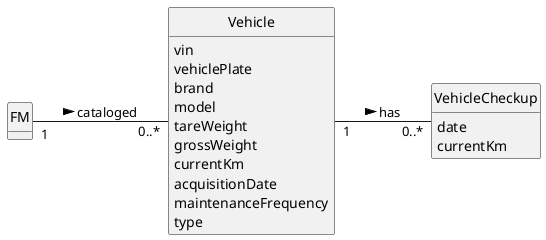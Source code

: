 @startuml
skinparam monochrome true
skinparam packageStyle rectangle
skinparam shadowing false

skinparam classAttributeIconSize 0
left to right direction

hide circle
hide methods

class FM {
}

class Vehicle {
    vin
    vehiclePlate
    brand
    model
    tareWeight
    grossWeight
    currentKm
    acquisitionDate
    maintenanceFrequency
    type
}

class VehicleCheckup {
    date
    currentKm
}

FM "1" -- "0..*" Vehicle : cataloged >
Vehicle "1" -- "0..*" VehicleCheckup : has >
@enduml
